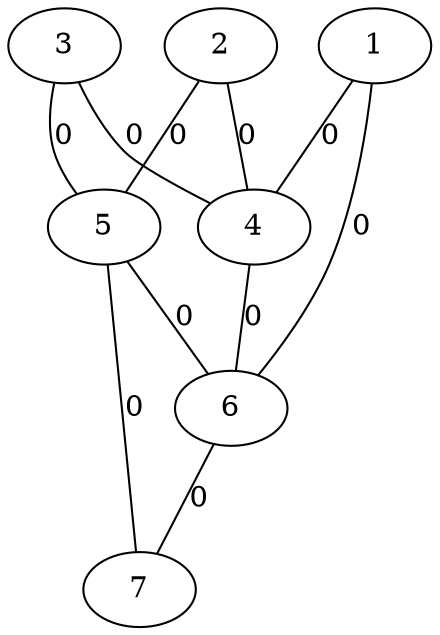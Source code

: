 graph G {
1;
2;
3;
4;
5;
6;
7;
1 -- 4  [label=0];
2 -- 4  [label=0];
2 -- 5  [label=0];
3 -- 4  [label=0];
3 -- 5  [label=0];
4 -- 6  [label=0];
5 -- 6  [label=0];
6 -- 7  [label=0];
1 -- 6  [label=0];
5 -- 7  [label=0];
}
